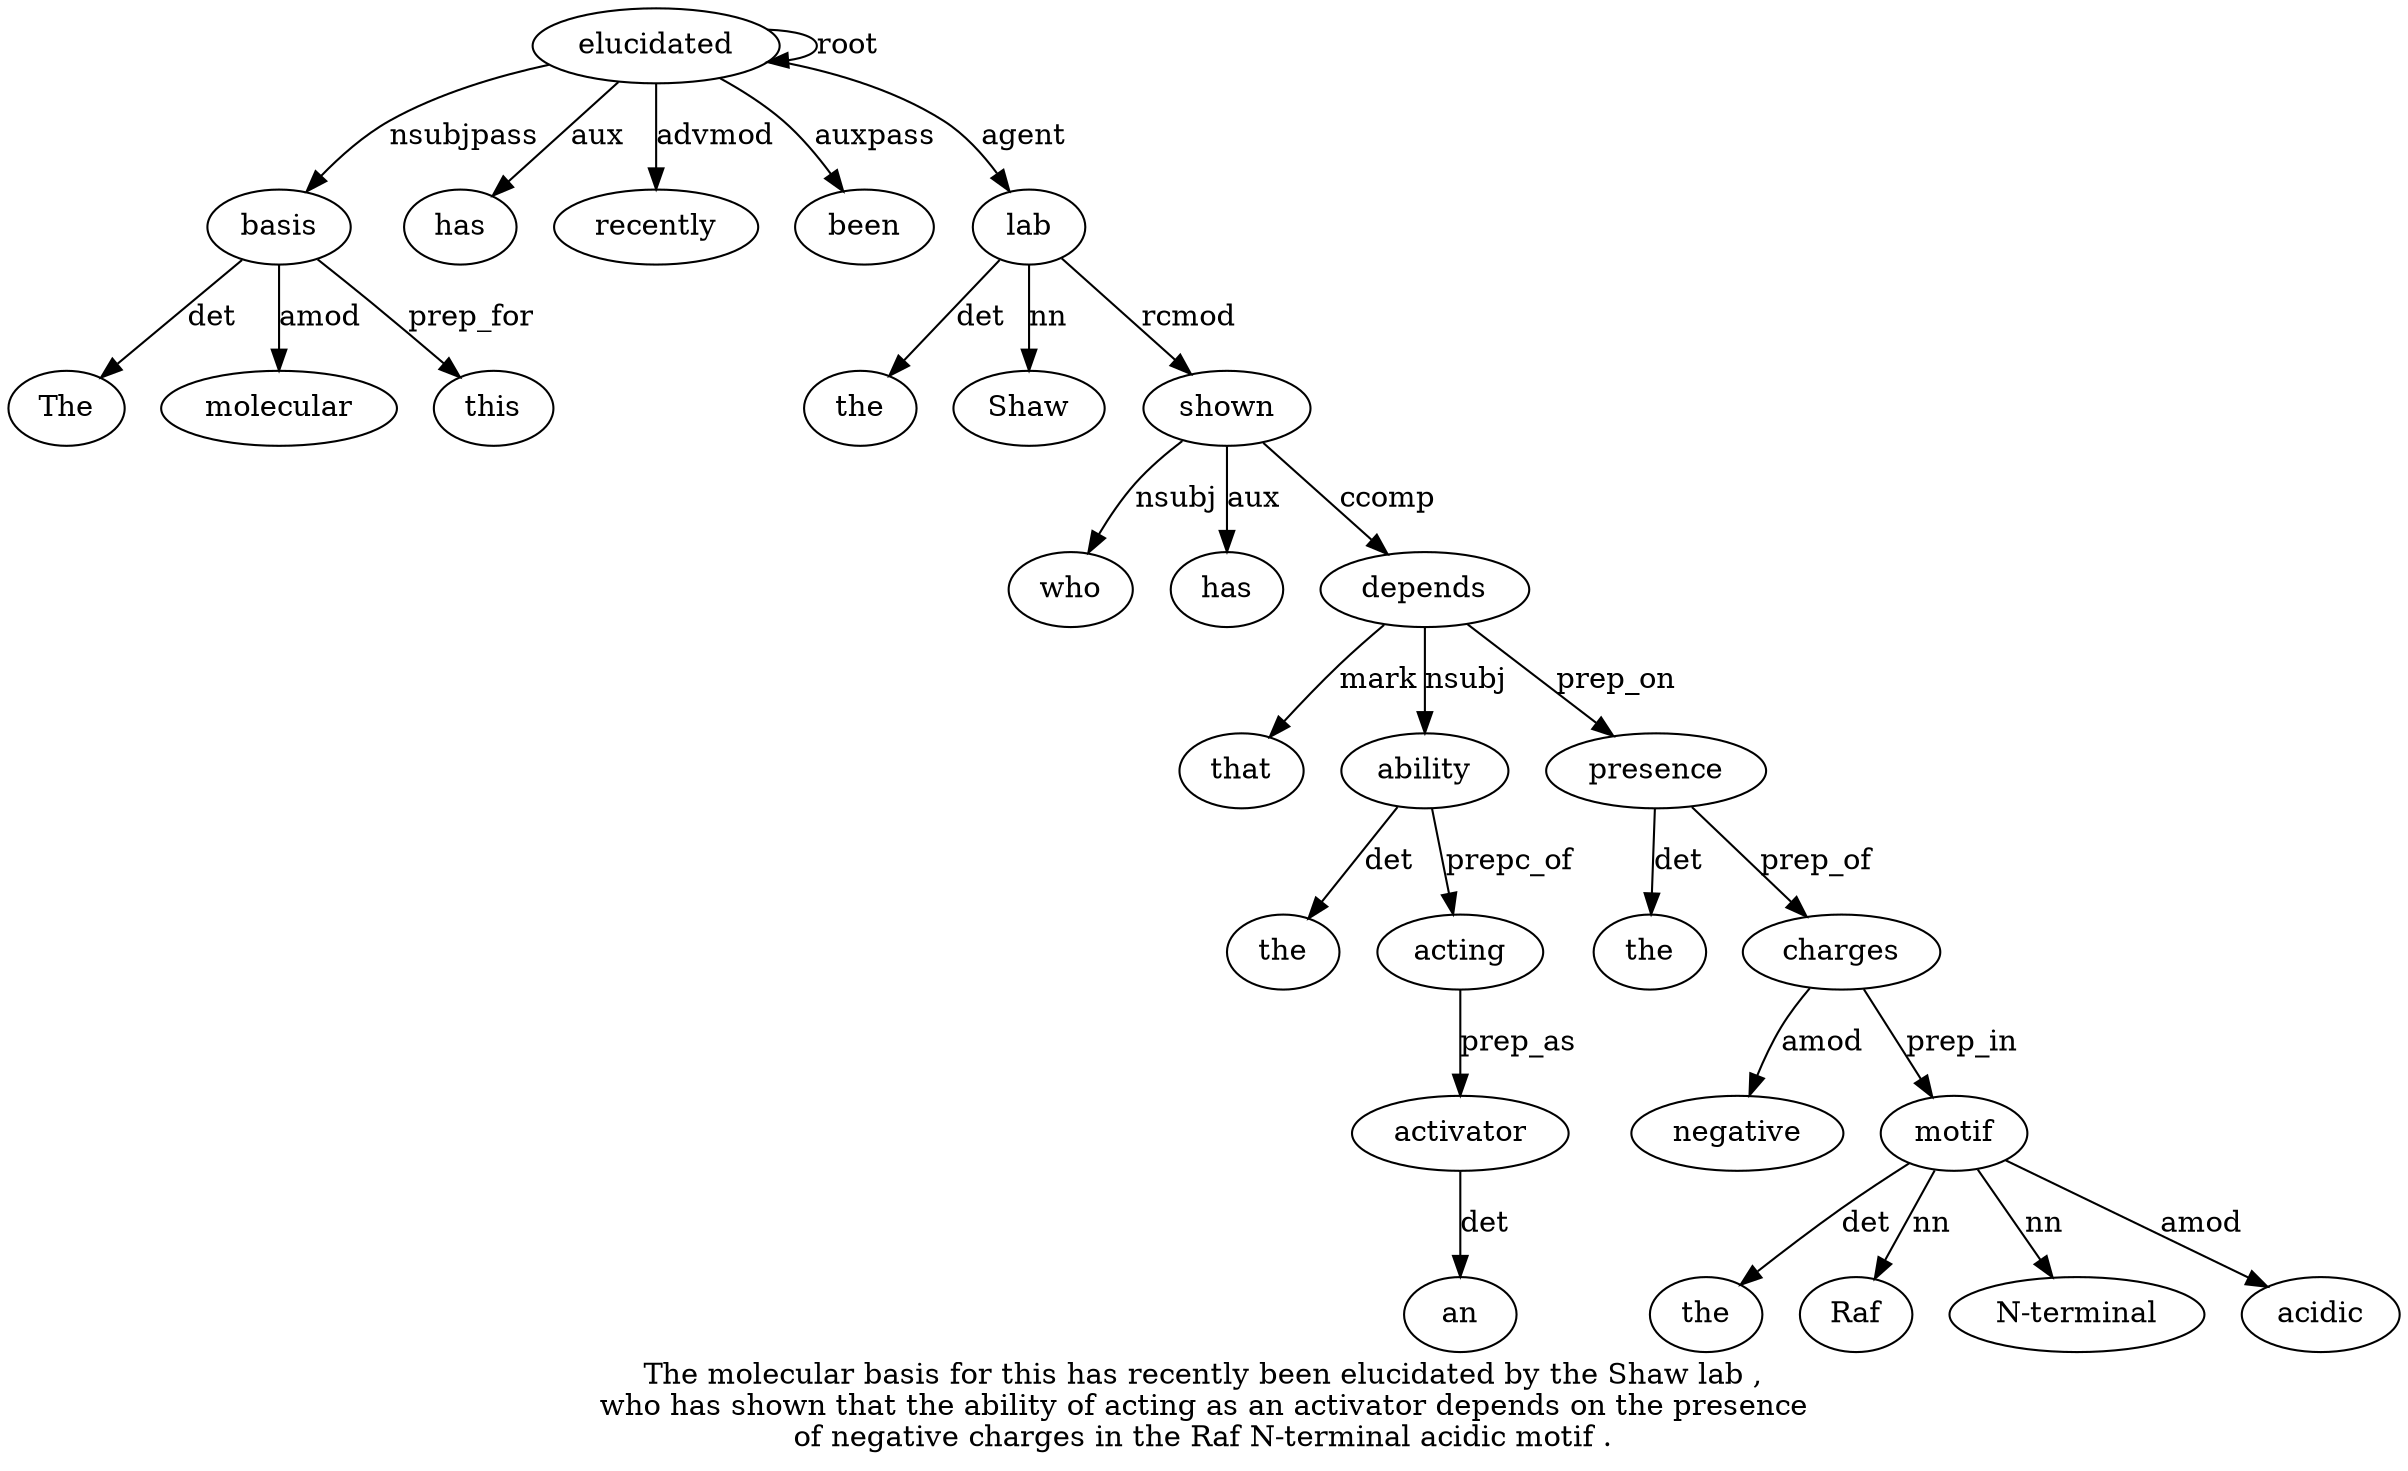digraph "The molecular basis for this has recently been elucidated by the Shaw lab ,  who has shown that the ability of acting as an activator depends on the presence of negative charges in the Raf N-terminal acidic motif ." {
label="The molecular basis for this has recently been elucidated by the Shaw lab ,
who has shown that the ability of acting as an activator depends on the presence
of negative charges in the Raf N-terminal acidic motif .";
basis3 [style=filled, fillcolor=white, label=basis];
The1 [style=filled, fillcolor=white, label=The];
basis3 -> The1  [label=det];
molecular2 [style=filled, fillcolor=white, label=molecular];
basis3 -> molecular2  [label=amod];
elucidated9 [style=filled, fillcolor=white, label=elucidated];
elucidated9 -> basis3  [label=nsubjpass];
this5 [style=filled, fillcolor=white, label=this];
basis3 -> this5  [label=prep_for];
has6 [style=filled, fillcolor=white, label=has];
elucidated9 -> has6  [label=aux];
recently7 [style=filled, fillcolor=white, label=recently];
elucidated9 -> recently7  [label=advmod];
been8 [style=filled, fillcolor=white, label=been];
elucidated9 -> been8  [label=auxpass];
elucidated9 -> elucidated9  [label=root];
lab13 [style=filled, fillcolor=white, label=lab];
the11 [style=filled, fillcolor=white, label=the];
lab13 -> the11  [label=det];
Shaw12 [style=filled, fillcolor=white, label=Shaw];
lab13 -> Shaw12  [label=nn];
elucidated9 -> lab13  [label=agent];
shown17 [style=filled, fillcolor=white, label=shown];
who15 [style=filled, fillcolor=white, label=who];
shown17 -> who15  [label=nsubj];
has16 [style=filled, fillcolor=white, label=has];
shown17 -> has16  [label=aux];
lab13 -> shown17  [label=rcmod];
depends26 [style=filled, fillcolor=white, label=depends];
that18 [style=filled, fillcolor=white, label=that];
depends26 -> that18  [label=mark];
ability20 [style=filled, fillcolor=white, label=ability];
the19 [style=filled, fillcolor=white, label=the];
ability20 -> the19  [label=det];
depends26 -> ability20  [label=nsubj];
acting22 [style=filled, fillcolor=white, label=acting];
ability20 -> acting22  [label=prepc_of];
activator25 [style=filled, fillcolor=white, label=activator];
an24 [style=filled, fillcolor=white, label=an];
activator25 -> an24  [label=det];
acting22 -> activator25  [label=prep_as];
shown17 -> depends26  [label=ccomp];
presence29 [style=filled, fillcolor=white, label=presence];
the28 [style=filled, fillcolor=white, label=the];
presence29 -> the28  [label=det];
depends26 -> presence29  [label=prep_on];
charges32 [style=filled, fillcolor=white, label=charges];
negative31 [style=filled, fillcolor=white, label=negative];
charges32 -> negative31  [label=amod];
presence29 -> charges32  [label=prep_of];
motif38 [style=filled, fillcolor=white, label=motif];
the34 [style=filled, fillcolor=white, label=the];
motif38 -> the34  [label=det];
Raf35 [style=filled, fillcolor=white, label=Raf];
motif38 -> Raf35  [label=nn];
"N-terminal36" [style=filled, fillcolor=white, label="N-terminal"];
motif38 -> "N-terminal36"  [label=nn];
acidic37 [style=filled, fillcolor=white, label=acidic];
motif38 -> acidic37  [label=amod];
charges32 -> motif38  [label=prep_in];
}
